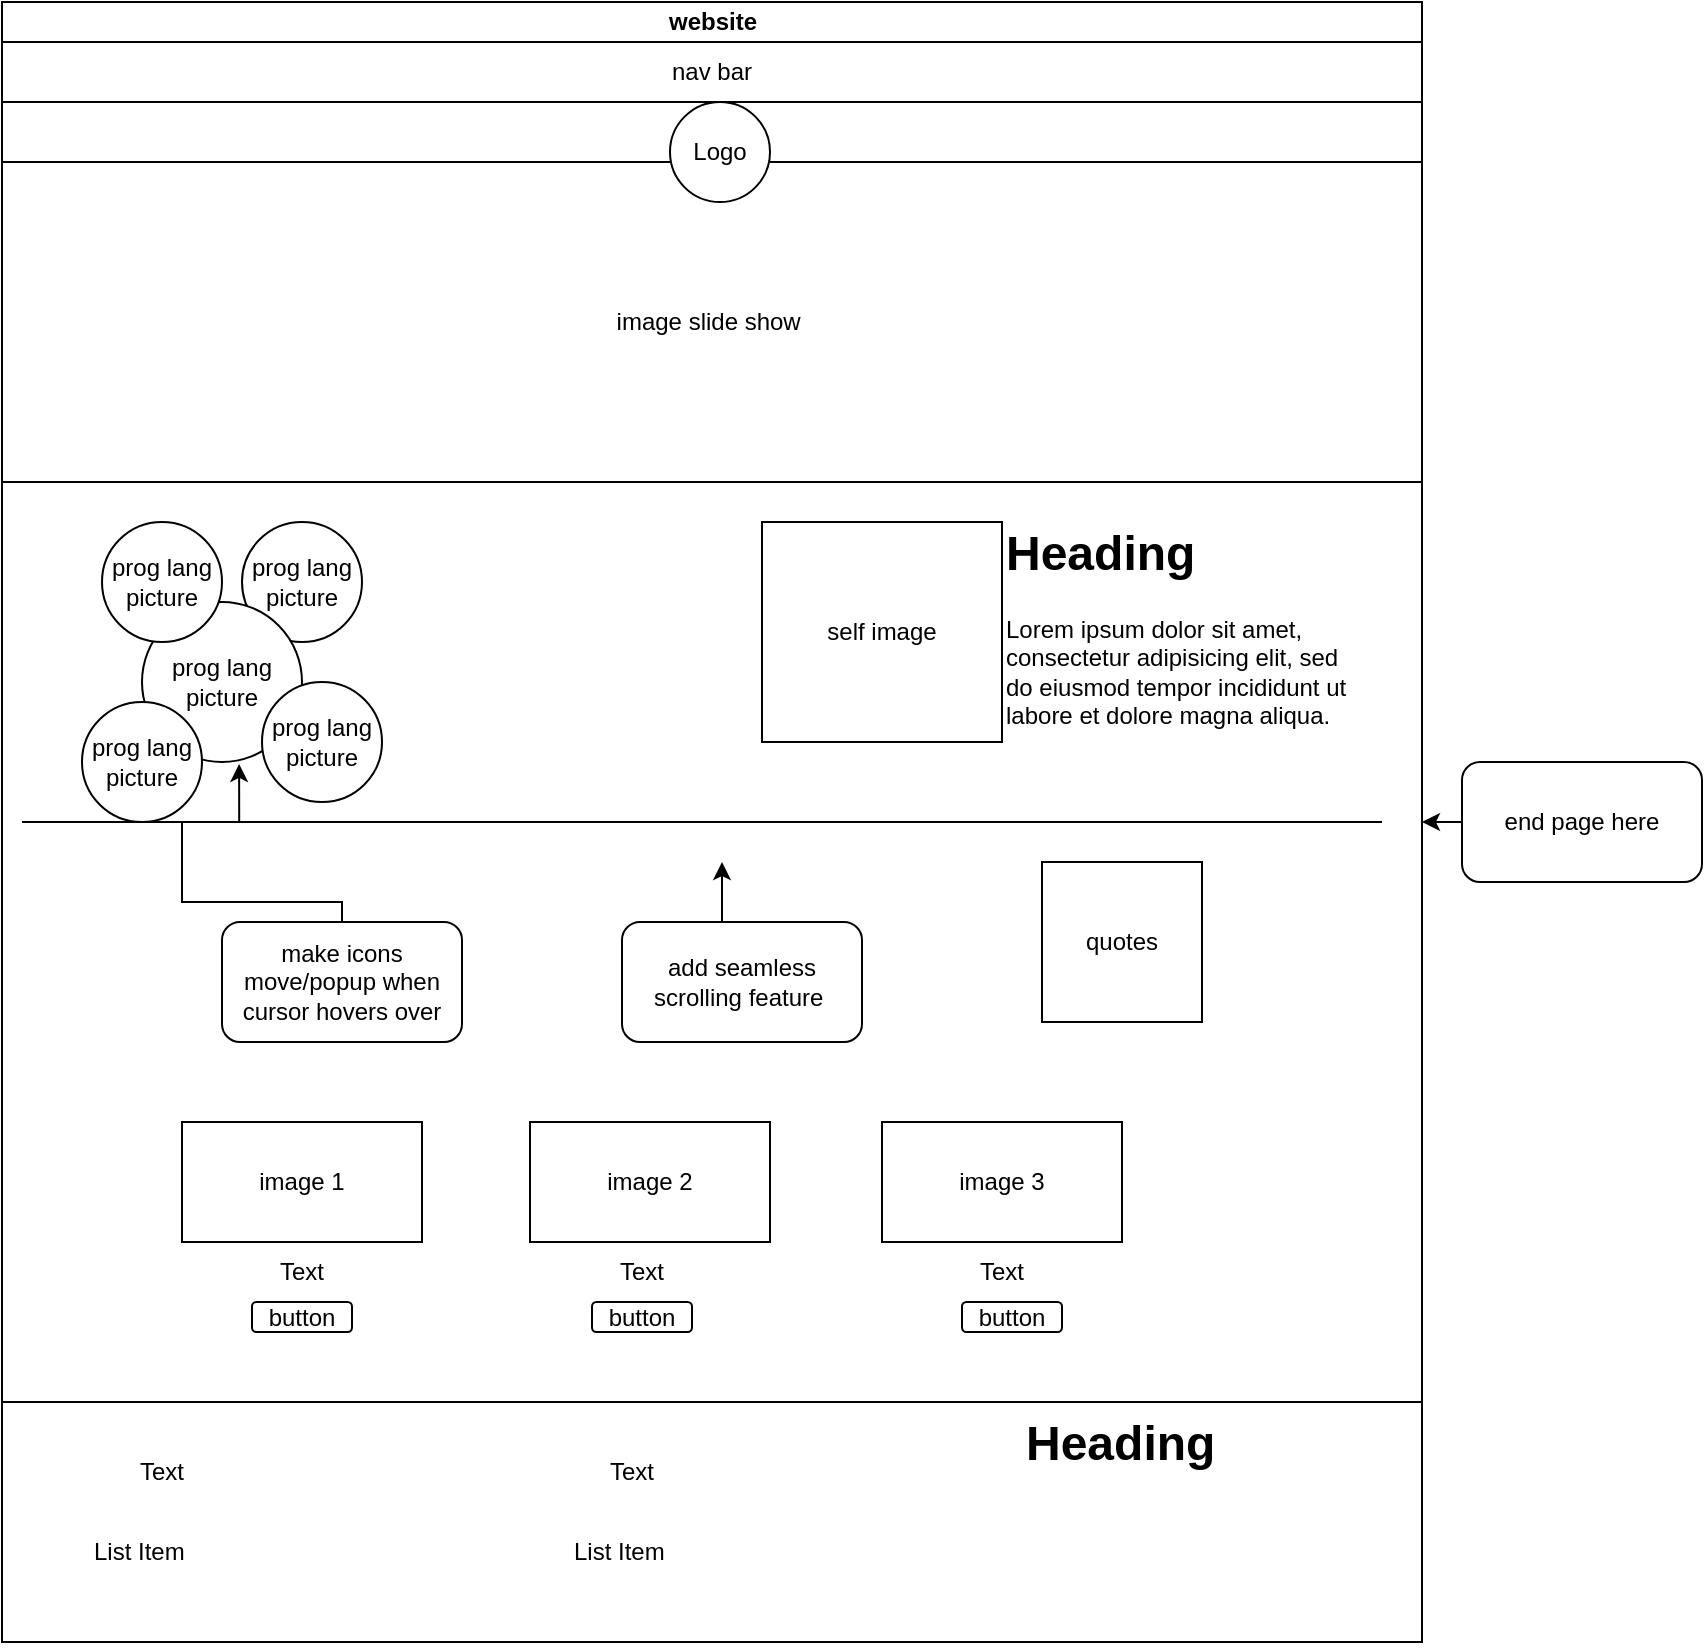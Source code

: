 <mxfile version="25.0.3">
  <diagram id="prtHgNgQTEPvFCAcTncT" name="Page-1">
    <mxGraphModel dx="880" dy="508" grid="1" gridSize="10" guides="1" tooltips="1" connect="1" arrows="1" fold="1" page="1" pageScale="1" pageWidth="827" pageHeight="1169" math="0" shadow="0">
      <root>
        <mxCell id="0" />
        <mxCell id="1" parent="0" />
        <mxCell id="dNxyNK7c78bLwvsdeMH5-11" value="website" style="swimlane;html=1;startSize=20;horizontal=1;containerType=tree;glass=0;" parent="1" vertex="1">
          <mxGeometry x="40" y="110" width="710" height="820" as="geometry" />
        </mxCell>
        <mxCell id="9KSsU8WKh4FUdMRR2MJ4-1" value="nav bar" style="rounded=0;whiteSpace=wrap;html=1;" vertex="1" parent="dNxyNK7c78bLwvsdeMH5-11">
          <mxGeometry y="20" width="710" height="30" as="geometry" />
        </mxCell>
        <mxCell id="9KSsU8WKh4FUdMRR2MJ4-2" value="image slide show&amp;nbsp;" style="rounded=0;whiteSpace=wrap;html=1;" vertex="1" parent="dNxyNK7c78bLwvsdeMH5-11">
          <mxGeometry y="80" width="710" height="160" as="geometry" />
        </mxCell>
        <mxCell id="9KSsU8WKh4FUdMRR2MJ4-3" value="&lt;h1 style=&quot;margin-top: 0px;&quot;&gt;Heading&lt;/h1&gt;&lt;p&gt;Lorem ipsum dolor sit amet, consectetur adipisicing elit, sed do eiusmod tempor incididunt ut labore et dolore magna aliqua.&lt;/p&gt;" style="text;html=1;whiteSpace=wrap;overflow=hidden;rounded=0;" vertex="1" parent="dNxyNK7c78bLwvsdeMH5-11">
          <mxGeometry x="500" y="255" width="180" height="120" as="geometry" />
        </mxCell>
        <mxCell id="9KSsU8WKh4FUdMRR2MJ4-5" value="self image" style="rounded=0;whiteSpace=wrap;html=1;" vertex="1" parent="dNxyNK7c78bLwvsdeMH5-11">
          <mxGeometry x="380" y="260" width="120" height="110" as="geometry" />
        </mxCell>
        <mxCell id="9KSsU8WKh4FUdMRR2MJ4-6" value="prog lang&lt;div&gt;picture&lt;/div&gt;" style="ellipse;whiteSpace=wrap;html=1;" vertex="1" parent="dNxyNK7c78bLwvsdeMH5-11">
          <mxGeometry x="120" y="260" width="60" height="60" as="geometry" />
        </mxCell>
        <mxCell id="9KSsU8WKh4FUdMRR2MJ4-11" value="prog lang&lt;div&gt;picture&lt;/div&gt;" style="ellipse;whiteSpace=wrap;html=1;" vertex="1" parent="dNxyNK7c78bLwvsdeMH5-11">
          <mxGeometry x="70" y="300" width="80" height="80" as="geometry" />
        </mxCell>
        <mxCell id="9KSsU8WKh4FUdMRR2MJ4-10" value="prog lang&lt;div&gt;picture&lt;/div&gt;" style="ellipse;whiteSpace=wrap;html=1;" vertex="1" parent="dNxyNK7c78bLwvsdeMH5-11">
          <mxGeometry x="40" y="350" width="60" height="60" as="geometry" />
        </mxCell>
        <mxCell id="9KSsU8WKh4FUdMRR2MJ4-9" value="prog lang&lt;div&gt;picture&lt;/div&gt;" style="ellipse;whiteSpace=wrap;html=1;" vertex="1" parent="dNxyNK7c78bLwvsdeMH5-11">
          <mxGeometry x="50" y="260" width="60" height="60" as="geometry" />
        </mxCell>
        <mxCell id="9KSsU8WKh4FUdMRR2MJ4-8" value="Logo" style="ellipse;whiteSpace=wrap;html=1;" vertex="1" parent="dNxyNK7c78bLwvsdeMH5-11">
          <mxGeometry x="334" y="50" width="50" height="50" as="geometry" />
        </mxCell>
        <mxCell id="9KSsU8WKh4FUdMRR2MJ4-7" value="prog lang&lt;div&gt;picture&lt;/div&gt;" style="ellipse;whiteSpace=wrap;html=1;" vertex="1" parent="dNxyNK7c78bLwvsdeMH5-11">
          <mxGeometry x="130" y="340" width="60" height="60" as="geometry" />
        </mxCell>
        <mxCell id="9KSsU8WKh4FUdMRR2MJ4-14" value="make icons move/popup when cursor hovers over" style="rounded=1;whiteSpace=wrap;html=1;" vertex="1" parent="dNxyNK7c78bLwvsdeMH5-11">
          <mxGeometry x="110" y="460" width="120" height="60" as="geometry" />
        </mxCell>
        <mxCell id="9KSsU8WKh4FUdMRR2MJ4-15" style="edgeStyle=orthogonalEdgeStyle;rounded=0;orthogonalLoop=1;jettySize=auto;html=1;exitX=0.5;exitY=0;exitDx=0;exitDy=0;entryX=0.607;entryY=1.012;entryDx=0;entryDy=0;entryPerimeter=0;" edge="1" parent="dNxyNK7c78bLwvsdeMH5-11" source="9KSsU8WKh4FUdMRR2MJ4-14" target="9KSsU8WKh4FUdMRR2MJ4-11">
          <mxGeometry relative="1" as="geometry">
            <Array as="points">
              <mxPoint x="170" y="450" />
              <mxPoint x="90" y="450" />
              <mxPoint x="90" y="410" />
              <mxPoint x="119" y="410" />
            </Array>
          </mxGeometry>
        </mxCell>
        <mxCell id="9KSsU8WKh4FUdMRR2MJ4-16" value="image 1" style="rounded=0;whiteSpace=wrap;html=1;" vertex="1" parent="dNxyNK7c78bLwvsdeMH5-11">
          <mxGeometry x="90" y="560" width="120" height="60" as="geometry" />
        </mxCell>
        <mxCell id="9KSsU8WKh4FUdMRR2MJ4-17" value="image 2" style="rounded=0;whiteSpace=wrap;html=1;" vertex="1" parent="dNxyNK7c78bLwvsdeMH5-11">
          <mxGeometry x="264" y="560" width="120" height="60" as="geometry" />
        </mxCell>
        <mxCell id="9KSsU8WKh4FUdMRR2MJ4-18" value="image 3" style="rounded=0;whiteSpace=wrap;html=1;" vertex="1" parent="dNxyNK7c78bLwvsdeMH5-11">
          <mxGeometry x="440" y="560" width="120" height="60" as="geometry" />
        </mxCell>
        <mxCell id="9KSsU8WKh4FUdMRR2MJ4-19" value="Text" style="text;html=1;align=center;verticalAlign=middle;whiteSpace=wrap;rounded=0;" vertex="1" parent="dNxyNK7c78bLwvsdeMH5-11">
          <mxGeometry x="120" y="620" width="60" height="30" as="geometry" />
        </mxCell>
        <mxCell id="9KSsU8WKh4FUdMRR2MJ4-20" value="Text" style="text;html=1;align=center;verticalAlign=middle;whiteSpace=wrap;rounded=0;" vertex="1" parent="dNxyNK7c78bLwvsdeMH5-11">
          <mxGeometry x="290" y="620" width="60" height="30" as="geometry" />
        </mxCell>
        <mxCell id="9KSsU8WKh4FUdMRR2MJ4-21" value="Text" style="text;html=1;align=center;verticalAlign=middle;whiteSpace=wrap;rounded=0;" vertex="1" parent="dNxyNK7c78bLwvsdeMH5-11">
          <mxGeometry x="470" y="620" width="60" height="30" as="geometry" />
        </mxCell>
        <mxCell id="9KSsU8WKh4FUdMRR2MJ4-24" value="" style="endArrow=none;html=1;rounded=0;" edge="1" parent="dNxyNK7c78bLwvsdeMH5-11">
          <mxGeometry width="50" height="50" relative="1" as="geometry">
            <mxPoint x="10" y="410" as="sourcePoint" />
            <mxPoint x="690" y="410" as="targetPoint" />
          </mxGeometry>
        </mxCell>
        <mxCell id="9KSsU8WKh4FUdMRR2MJ4-12" value="add seamless scrolling feature&amp;nbsp;" style="rounded=1;whiteSpace=wrap;html=1;" vertex="1" parent="dNxyNK7c78bLwvsdeMH5-11">
          <mxGeometry x="310" y="460" width="120" height="60" as="geometry" />
        </mxCell>
        <mxCell id="9KSsU8WKh4FUdMRR2MJ4-25" value="button&lt;span style=&quot;color: rgba(0, 0, 0, 0); font-family: monospace; font-size: 0px; text-align: start; text-wrap-mode: nowrap;&quot;&gt;%3CmxGraphModel%3E%3Croot%3E%3CmxCell%20id%3D%220%22%2F%3E%3CmxCell%20id%3D%221%22%20parent%3D%220%22%2F%3E%3CmxCell%20id%3D%222%22%20value%3D%22prog%20lang%26lt%3Bdiv%26gt%3Bpicture%26lt%3B%2Fdiv%26gt%3B%22%20style%3D%22ellipse%3BwhiteSpace%3Dwrap%3Bhtml%3D1%3B%22%20vertex%3D%221%22%20parent%3D%221%22%3E%3CmxGeometry%20x%3D%22190%22%20y%3D%22330%22%20width%3D%2280%22%20height%3D%2280%22%20as%3D%22geometry%22%2F%3E%3C%2FmxCell%3E%3C%2Froot%3E%3C%2FmxGraphModel%3E&lt;/span&gt;" style="rounded=1;whiteSpace=wrap;html=1;" vertex="1" parent="dNxyNK7c78bLwvsdeMH5-11">
          <mxGeometry x="125" y="650" width="50" height="15" as="geometry" />
        </mxCell>
        <mxCell id="9KSsU8WKh4FUdMRR2MJ4-27" value="button&lt;span style=&quot;color: rgba(0, 0, 0, 0); font-family: monospace; font-size: 0px; text-align: start; text-wrap-mode: nowrap;&quot;&gt;%3CmxGraphModel%3E%3Croot%3E%3CmxCell%20id%3D%220%22%2F%3E%3CmxCell%20id%3D%221%22%20parent%3D%220%22%2F%3E%3CmxCell%20id%3D%222%22%20value%3D%22prog%20lang%26lt%3Bdiv%26gt%3Bpicture%26lt%3B%2Fdiv%26gt%3B%22%20style%3D%22ellipse%3BwhiteSpace%3Dwrap%3Bhtml%3D1%3B%22%20vertex%3D%221%22%20parent%3D%221%22%3E%3CmxGeometry%20x%3D%22190%22%20y%3D%22330%22%20width%3D%2280%22%20height%3D%2280%22%20as%3D%22geometry%22%2F%3E%3C%2FmxCell%3E%3C%2Froot%3E%3C%2FmxGraphModel%3E&lt;/span&gt;" style="rounded=1;whiteSpace=wrap;html=1;" vertex="1" parent="dNxyNK7c78bLwvsdeMH5-11">
          <mxGeometry x="480" y="650" width="50" height="15" as="geometry" />
        </mxCell>
        <mxCell id="9KSsU8WKh4FUdMRR2MJ4-26" value="button&lt;span style=&quot;color: rgba(0, 0, 0, 0); font-family: monospace; font-size: 0px; text-align: start; text-wrap-mode: nowrap;&quot;&gt;%3CmxGraphModel%3E%3Croot%3E%3CmxCell%20id%3D%220%22%2F%3E%3CmxCell%20id%3D%221%22%20parent%3D%220%22%2F%3E%3CmxCell%20id%3D%222%22%20value%3D%22prog%20lang%26lt%3Bdiv%26gt%3Bpicture%26lt%3B%2Fdiv%26gt%3B%22%20style%3D%22ellipse%3BwhiteSpace%3Dwrap%3Bhtml%3D1%3B%22%20vertex%3D%221%22%20parent%3D%221%22%3E%3CmxGeometry%20x%3D%22190%22%20y%3D%22330%22%20width%3D%2280%22%20height%3D%2280%22%20as%3D%22geometry%22%2F%3E%3C%2FmxCell%3E%3C%2Froot%3E%3C%2FmxGraphModel%3E&lt;/span&gt;" style="rounded=1;whiteSpace=wrap;html=1;" vertex="1" parent="dNxyNK7c78bLwvsdeMH5-11">
          <mxGeometry x="295" y="650" width="50" height="15" as="geometry" />
        </mxCell>
        <mxCell id="9KSsU8WKh4FUdMRR2MJ4-32" value="quotes" style="whiteSpace=wrap;html=1;aspect=fixed;" vertex="1" parent="dNxyNK7c78bLwvsdeMH5-11">
          <mxGeometry x="520" y="430" width="80" height="80" as="geometry" />
        </mxCell>
        <mxCell id="9KSsU8WKh4FUdMRR2MJ4-33" value="" style="endArrow=none;html=1;rounded=0;" edge="1" parent="dNxyNK7c78bLwvsdeMH5-11">
          <mxGeometry width="50" height="50" relative="1" as="geometry">
            <mxPoint y="700" as="sourcePoint" />
            <mxPoint x="710" y="700" as="targetPoint" />
          </mxGeometry>
        </mxCell>
        <mxCell id="9KSsU8WKh4FUdMRR2MJ4-34" value="&lt;h1 style=&quot;margin-top: 0px;&quot;&gt;Heading&lt;/h1&gt;&lt;p&gt;&lt;br&gt;&lt;/p&gt;" style="text;html=1;whiteSpace=wrap;overflow=hidden;rounded=0;" vertex="1" parent="dNxyNK7c78bLwvsdeMH5-11">
          <mxGeometry x="510" y="700" width="180" height="120" as="geometry" />
        </mxCell>
        <mxCell id="9KSsU8WKh4FUdMRR2MJ4-35" value="Text" style="text;html=1;align=center;verticalAlign=middle;whiteSpace=wrap;rounded=0;" vertex="1" parent="dNxyNK7c78bLwvsdeMH5-11">
          <mxGeometry x="285" y="720" width="60" height="30" as="geometry" />
        </mxCell>
        <mxCell id="9KSsU8WKh4FUdMRR2MJ4-36" value="Text" style="text;html=1;align=center;verticalAlign=middle;whiteSpace=wrap;rounded=0;" vertex="1" parent="dNxyNK7c78bLwvsdeMH5-11">
          <mxGeometry x="50" y="720" width="60" height="30" as="geometry" />
        </mxCell>
        <mxCell id="9KSsU8WKh4FUdMRR2MJ4-37" value="List Item" style="text;strokeColor=none;fillColor=none;align=left;verticalAlign=middle;spacingLeft=4;spacingRight=4;overflow=hidden;points=[[0,0.5],[1,0.5]];portConstraint=eastwest;rotatable=0;whiteSpace=wrap;html=1;" vertex="1" parent="dNxyNK7c78bLwvsdeMH5-11">
          <mxGeometry x="40" y="760" width="80" height="30" as="geometry" />
        </mxCell>
        <mxCell id="9KSsU8WKh4FUdMRR2MJ4-38" value="List Item" style="text;strokeColor=none;fillColor=none;align=left;verticalAlign=middle;spacingLeft=4;spacingRight=4;overflow=hidden;points=[[0,0.5],[1,0.5]];portConstraint=eastwest;rotatable=0;whiteSpace=wrap;html=1;" vertex="1" parent="dNxyNK7c78bLwvsdeMH5-11">
          <mxGeometry x="280" y="760" width="80" height="30" as="geometry" />
        </mxCell>
        <mxCell id="9KSsU8WKh4FUdMRR2MJ4-13" style="edgeStyle=orthogonalEdgeStyle;rounded=0;orthogonalLoop=1;jettySize=auto;html=1;exitX=0.5;exitY=0;exitDx=0;exitDy=0;" edge="1" parent="1" source="9KSsU8WKh4FUdMRR2MJ4-12">
          <mxGeometry relative="1" as="geometry">
            <mxPoint x="400" y="540" as="targetPoint" />
          </mxGeometry>
        </mxCell>
        <mxCell id="9KSsU8WKh4FUdMRR2MJ4-23" style="edgeStyle=orthogonalEdgeStyle;rounded=0;orthogonalLoop=1;jettySize=auto;html=1;exitX=0;exitY=0.5;exitDx=0;exitDy=0;" edge="1" parent="1" source="9KSsU8WKh4FUdMRR2MJ4-22">
          <mxGeometry relative="1" as="geometry">
            <mxPoint x="750" y="520" as="targetPoint" />
          </mxGeometry>
        </mxCell>
        <mxCell id="9KSsU8WKh4FUdMRR2MJ4-22" value="end page here" style="rounded=1;whiteSpace=wrap;html=1;" vertex="1" parent="1">
          <mxGeometry x="770" y="490" width="120" height="60" as="geometry" />
        </mxCell>
      </root>
    </mxGraphModel>
  </diagram>
</mxfile>
